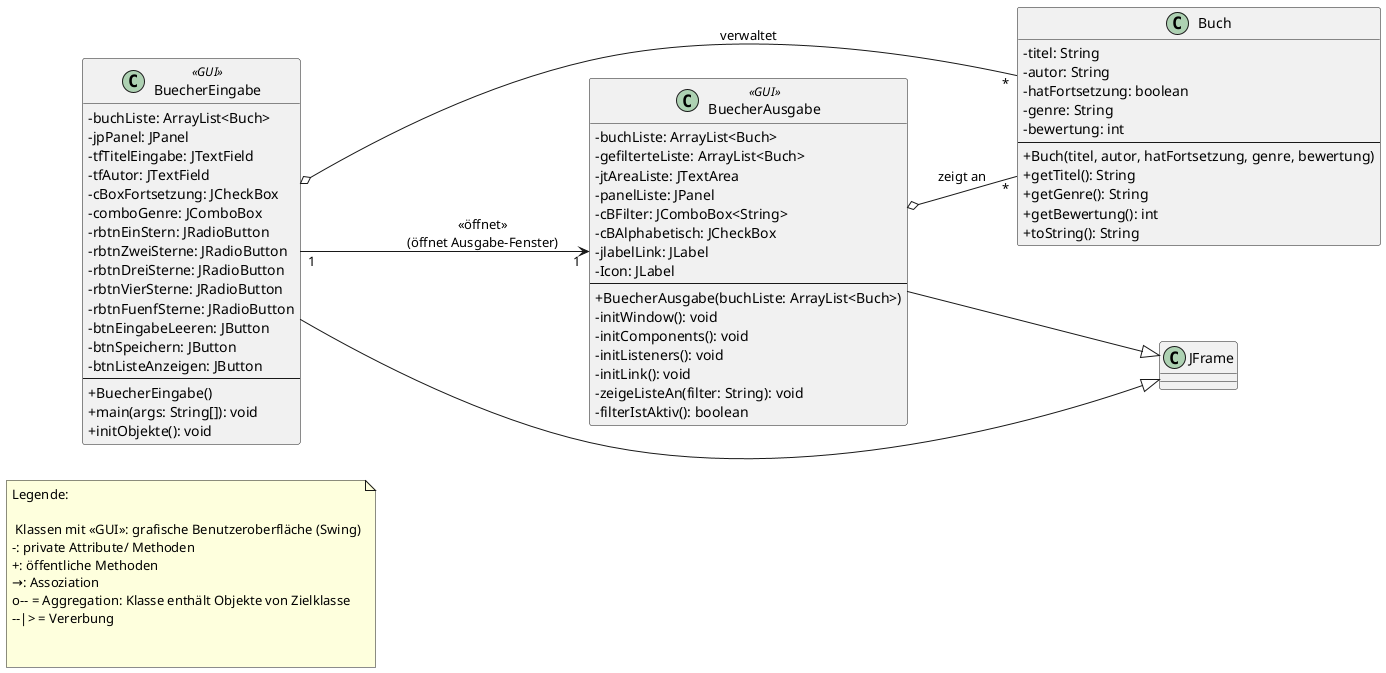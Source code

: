 @startuml
left to right direction

skinparam classAttributeIconSize 0

' Legende als Notiz
note as L1
Legende:

 Klassen mit «GUI»: grafische Benutzeroberfläche (Swing)
-: private Attribute/ Methoden
+: öffentliche Methoden
→: Assoziation
o-- = Aggregation: Klasse enthält Objekte von Zielklasse
--|> = Vererbung


end note

class Buch {
  - titel: String
  - autor: String
  - hatFortsetzung: boolean
  - genre: String
  - bewertung: int
  --
  + Buch(titel, autor, hatFortsetzung, genre, bewertung)
  + getTitel(): String
  + getGenre(): String
  + getBewertung(): int
  + toString(): String
}

class BuecherEingabe <<GUI>> {
  - buchListe: ArrayList<Buch>
  - jpPanel: JPanel
  - tfTitelEingabe: JTextField
  - tfAutor: JTextField
  - cBoxFortsetzung: JCheckBox
  - comboGenre: JComboBox
  - rbtnEinStern: JRadioButton
  - rbtnZweiSterne: JRadioButton
  - rbtnDreiSterne: JRadioButton
  - rbtnVierSterne: JRadioButton
  - rbtnFuenfSterne: JRadioButton
  - btnEingabeLeeren: JButton
  - btnSpeichern: JButton
  - btnListeAnzeigen: JButton
  --
  + BuecherEingabe()
  + main(args: String[]): void
  + initObjekte(): void
}

class BuecherAusgabe <<GUI>> {
  - buchListe: ArrayList<Buch>
  - gefilterteListe: ArrayList<Buch>
  - jtAreaListe: JTextArea
  - panelListe: JPanel
  - cBFilter: JComboBox<String>
  - cBAlphabetisch: JCheckBox
  - jlabelLink: JLabel
  - Icon: JLabel
  --
  + BuecherAusgabe(buchListe: ArrayList<Buch>)
  - initWindow(): void
  - initComponents(): void
  - initListeners(): void
  - initLink(): void
  - zeigeListeAn(filter: String): void
  - filterIstAktiv(): boolean
}

' Beziehungen
' Aggregationen (leerer Diamant)
BuecherEingabe o--Buch: verwaltet "*"
BuecherAusgabe o-- Buch: zeigt an "*"

' Vererbung von JFrame
class JFrame
BuecherEingabe --|> JFrame
BuecherAusgabe --|> JFrame
BuecherEingabe "1" --> "1" BuecherAusgabe : «öffnet»\n(öffnet Ausgabe-Fenster)



@enduml
